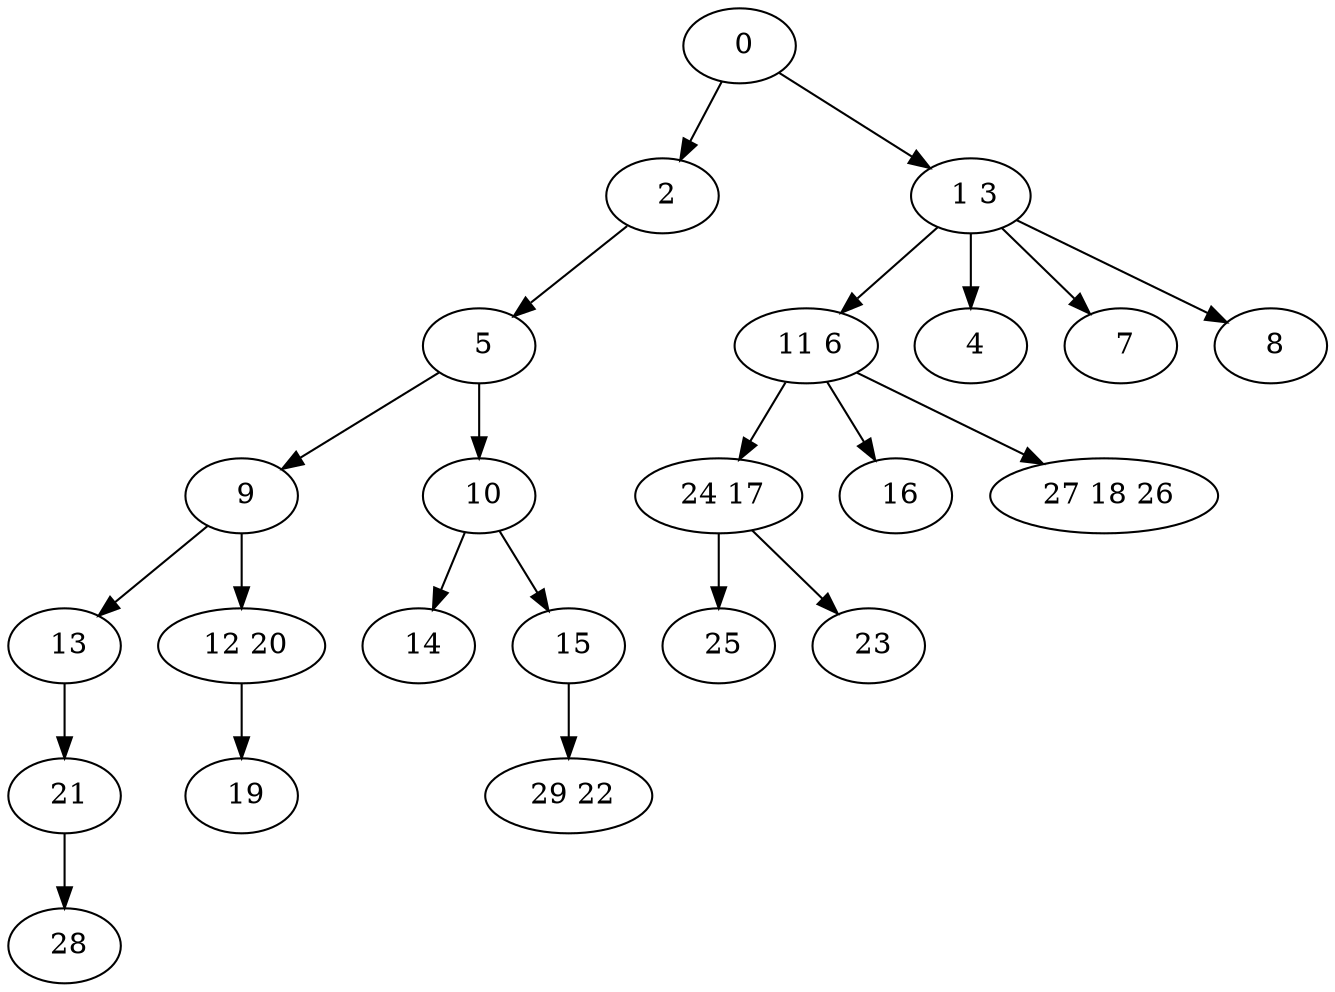 digraph mytree {
" 0" -> " 2";
" 0" -> " 1 3";
" 2" -> " 5";
" 1 3" -> " 11 6";
" 1 3" -> " 4";
" 1 3" -> " 7";
" 1 3" -> " 8";
" 5" -> " 9";
" 5" -> " 10";
" 9" -> " 13";
" 9" -> " 12 20";
" 10" -> " 14";
" 10" -> " 15";
" 19";
" 13" -> " 21";
" 12 20" -> " 19";
" 14";
" 15" -> " 29 22";
" 25";
" 28";
" 21" -> " 28";
" 29 22";
" 24 17" -> " 25";
" 24 17" -> " 23";
" 23";
" 11 6" -> " 24 17";
" 11 6" -> " 16";
" 11 6" -> " 27 18 26";
" 16";
" 4";
" 7";
" 8";
" 27 18 26";
}
